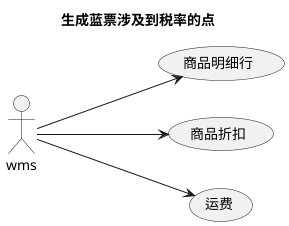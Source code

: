 @startuml
left to right direction
actor wms
title 生成蓝票涉及到税率的点

wms---> (商品明细行)
wms---> (商品折扣)
wms---> (运费)
@enduml